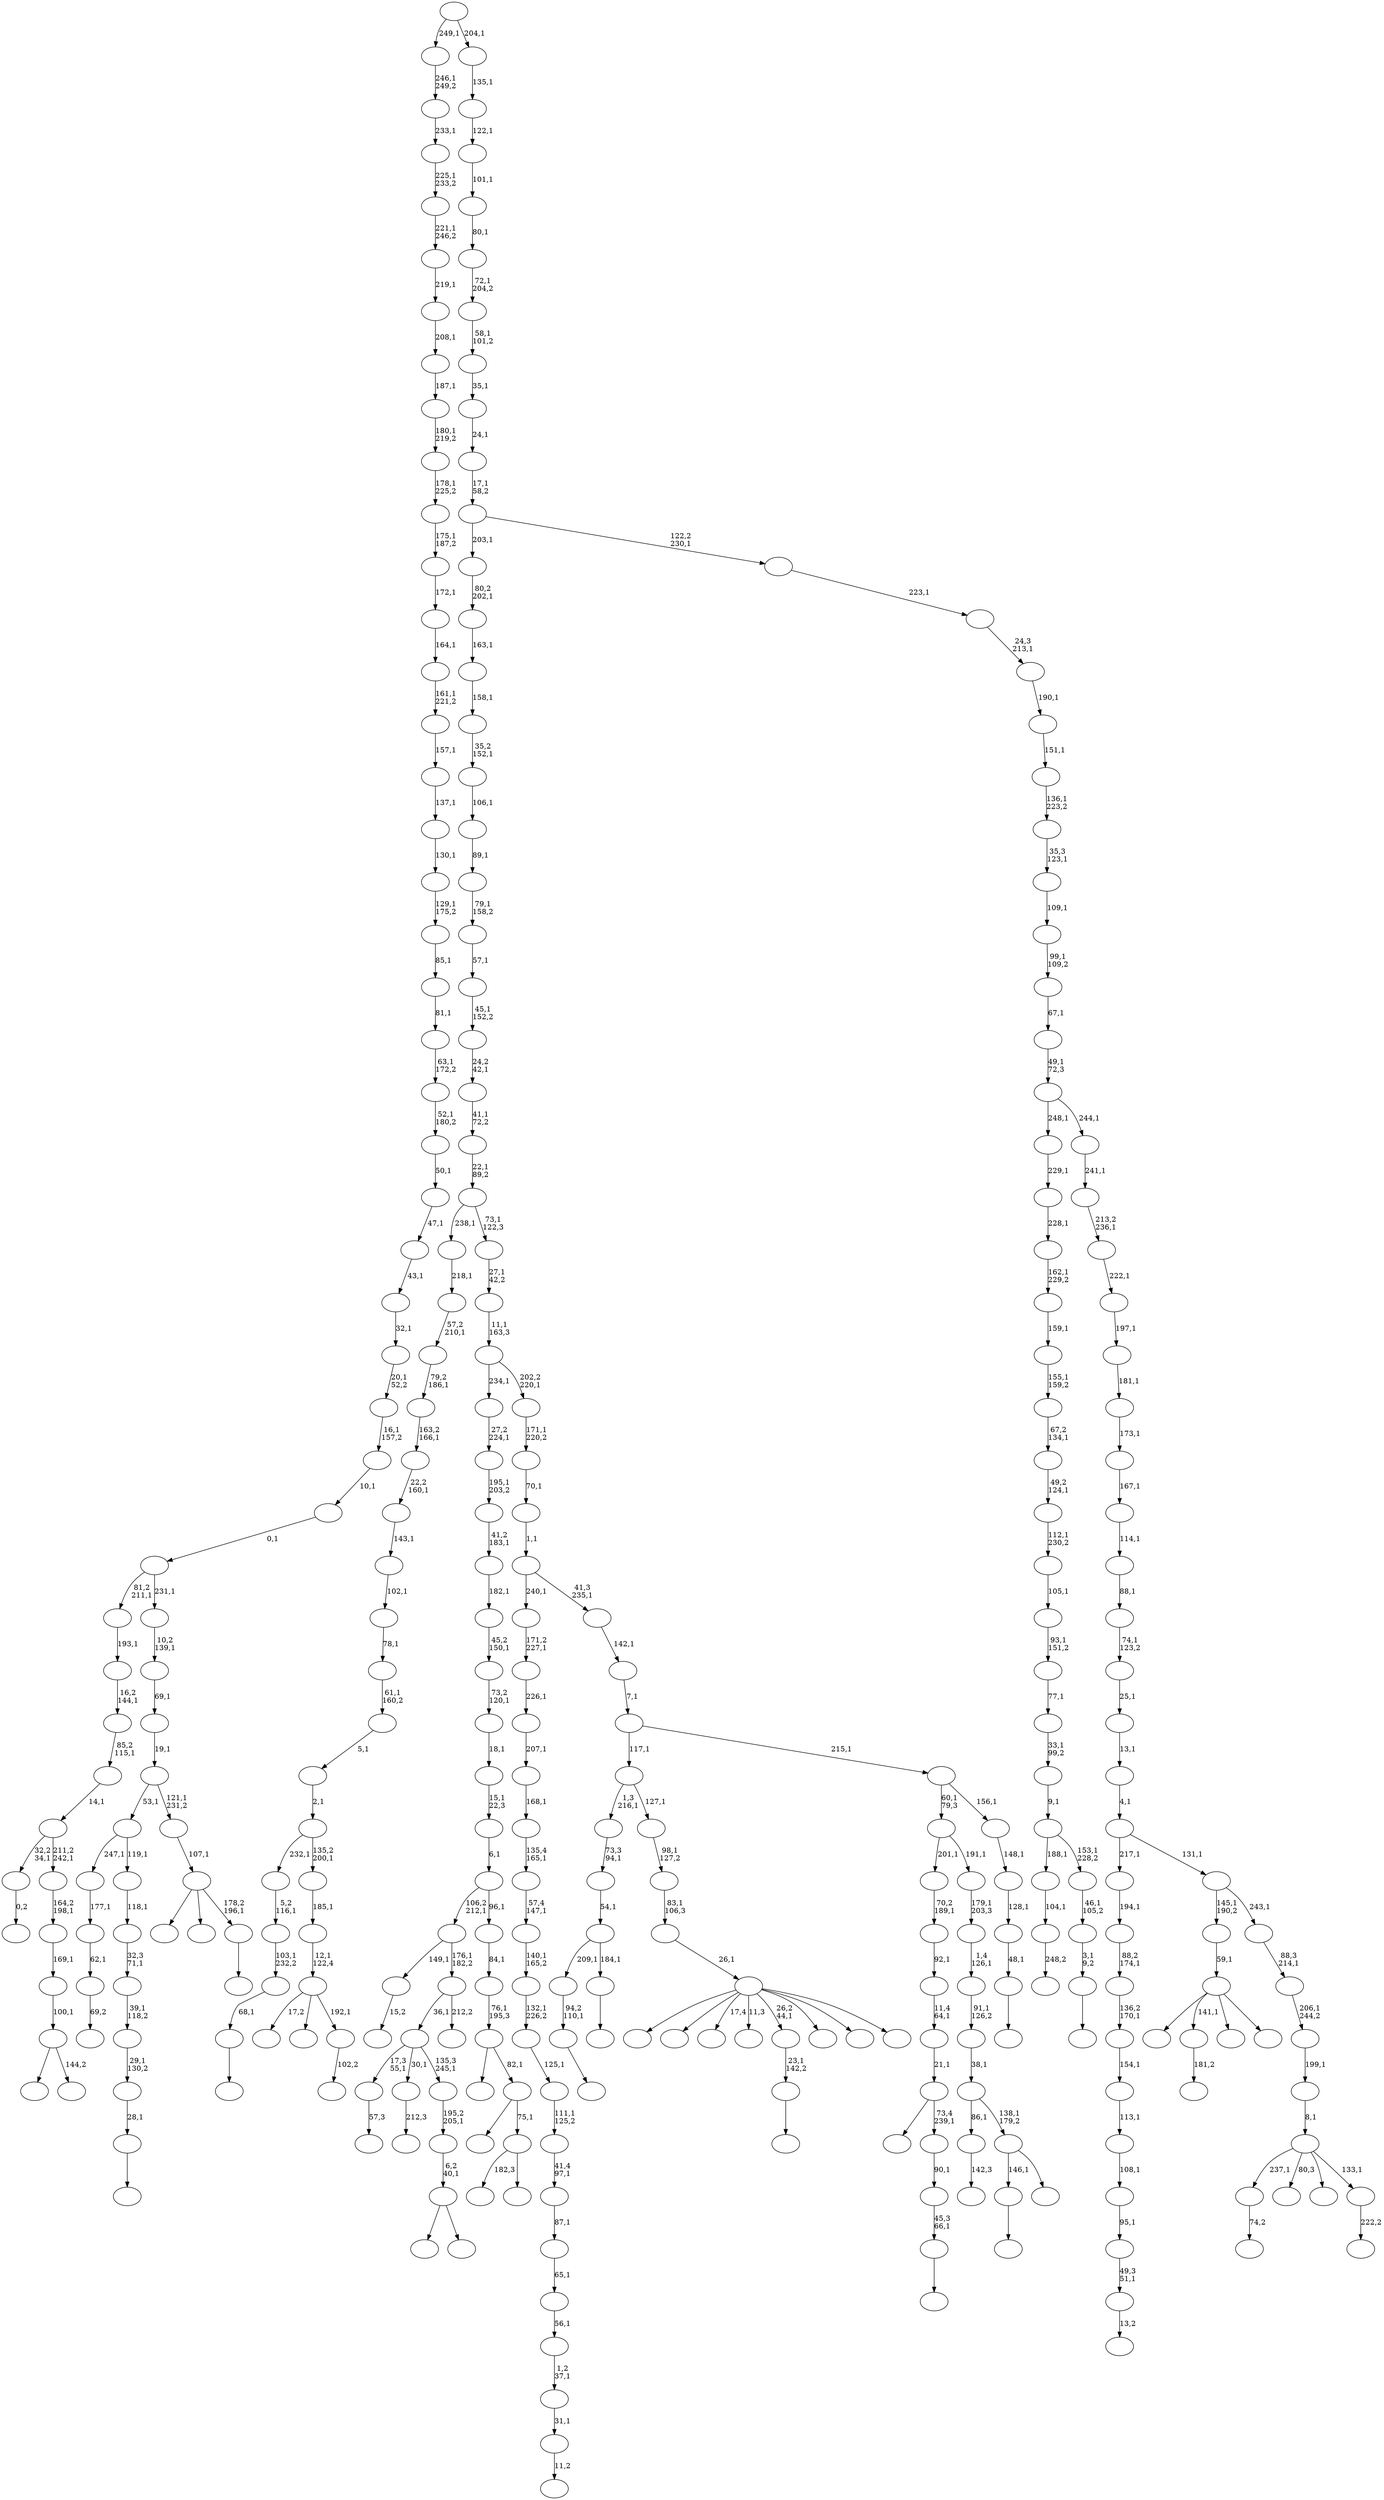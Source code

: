 digraph T {
	300 [label=""]
	299 [label=""]
	298 [label=""]
	297 [label=""]
	296 [label=""]
	295 [label=""]
	294 [label=""]
	293 [label=""]
	292 [label=""]
	291 [label=""]
	290 [label=""]
	289 [label=""]
	288 [label=""]
	287 [label=""]
	286 [label=""]
	285 [label=""]
	284 [label=""]
	283 [label=""]
	282 [label=""]
	281 [label=""]
	280 [label=""]
	279 [label=""]
	278 [label=""]
	277 [label=""]
	276 [label=""]
	275 [label=""]
	274 [label=""]
	273 [label=""]
	272 [label=""]
	271 [label=""]
	270 [label=""]
	269 [label=""]
	268 [label=""]
	267 [label=""]
	266 [label=""]
	265 [label=""]
	264 [label=""]
	263 [label=""]
	262 [label=""]
	261 [label=""]
	260 [label=""]
	259 [label=""]
	258 [label=""]
	257 [label=""]
	256 [label=""]
	255 [label=""]
	254 [label=""]
	253 [label=""]
	252 [label=""]
	251 [label=""]
	250 [label=""]
	249 [label=""]
	248 [label=""]
	247 [label=""]
	246 [label=""]
	245 [label=""]
	244 [label=""]
	243 [label=""]
	242 [label=""]
	241 [label=""]
	240 [label=""]
	239 [label=""]
	238 [label=""]
	237 [label=""]
	236 [label=""]
	235 [label=""]
	234 [label=""]
	233 [label=""]
	232 [label=""]
	231 [label=""]
	230 [label=""]
	229 [label=""]
	228 [label=""]
	227 [label=""]
	226 [label=""]
	225 [label=""]
	224 [label=""]
	223 [label=""]
	222 [label=""]
	221 [label=""]
	220 [label=""]
	219 [label=""]
	218 [label=""]
	217 [label=""]
	216 [label=""]
	215 [label=""]
	214 [label=""]
	213 [label=""]
	212 [label=""]
	211 [label=""]
	210 [label=""]
	209 [label=""]
	208 [label=""]
	207 [label=""]
	206 [label=""]
	205 [label=""]
	204 [label=""]
	203 [label=""]
	202 [label=""]
	201 [label=""]
	200 [label=""]
	199 [label=""]
	198 [label=""]
	197 [label=""]
	196 [label=""]
	195 [label=""]
	194 [label=""]
	193 [label=""]
	192 [label=""]
	191 [label=""]
	190 [label=""]
	189 [label=""]
	188 [label=""]
	187 [label=""]
	186 [label=""]
	185 [label=""]
	184 [label=""]
	183 [label=""]
	182 [label=""]
	181 [label=""]
	180 [label=""]
	179 [label=""]
	178 [label=""]
	177 [label=""]
	176 [label=""]
	175 [label=""]
	174 [label=""]
	173 [label=""]
	172 [label=""]
	171 [label=""]
	170 [label=""]
	169 [label=""]
	168 [label=""]
	167 [label=""]
	166 [label=""]
	165 [label=""]
	164 [label=""]
	163 [label=""]
	162 [label=""]
	161 [label=""]
	160 [label=""]
	159 [label=""]
	158 [label=""]
	157 [label=""]
	156 [label=""]
	155 [label=""]
	154 [label=""]
	153 [label=""]
	152 [label=""]
	151 [label=""]
	150 [label=""]
	149 [label=""]
	148 [label=""]
	147 [label=""]
	146 [label=""]
	145 [label=""]
	144 [label=""]
	143 [label=""]
	142 [label=""]
	141 [label=""]
	140 [label=""]
	139 [label=""]
	138 [label=""]
	137 [label=""]
	136 [label=""]
	135 [label=""]
	134 [label=""]
	133 [label=""]
	132 [label=""]
	131 [label=""]
	130 [label=""]
	129 [label=""]
	128 [label=""]
	127 [label=""]
	126 [label=""]
	125 [label=""]
	124 [label=""]
	123 [label=""]
	122 [label=""]
	121 [label=""]
	120 [label=""]
	119 [label=""]
	118 [label=""]
	117 [label=""]
	116 [label=""]
	115 [label=""]
	114 [label=""]
	113 [label=""]
	112 [label=""]
	111 [label=""]
	110 [label=""]
	109 [label=""]
	108 [label=""]
	107 [label=""]
	106 [label=""]
	105 [label=""]
	104 [label=""]
	103 [label=""]
	102 [label=""]
	101 [label=""]
	100 [label=""]
	99 [label=""]
	98 [label=""]
	97 [label=""]
	96 [label=""]
	95 [label=""]
	94 [label=""]
	93 [label=""]
	92 [label=""]
	91 [label=""]
	90 [label=""]
	89 [label=""]
	88 [label=""]
	87 [label=""]
	86 [label=""]
	85 [label=""]
	84 [label=""]
	83 [label=""]
	82 [label=""]
	81 [label=""]
	80 [label=""]
	79 [label=""]
	78 [label=""]
	77 [label=""]
	76 [label=""]
	75 [label=""]
	74 [label=""]
	73 [label=""]
	72 [label=""]
	71 [label=""]
	70 [label=""]
	69 [label=""]
	68 [label=""]
	67 [label=""]
	66 [label=""]
	65 [label=""]
	64 [label=""]
	63 [label=""]
	62 [label=""]
	61 [label=""]
	60 [label=""]
	59 [label=""]
	58 [label=""]
	57 [label=""]
	56 [label=""]
	55 [label=""]
	54 [label=""]
	53 [label=""]
	52 [label=""]
	51 [label=""]
	50 [label=""]
	49 [label=""]
	48 [label=""]
	47 [label=""]
	46 [label=""]
	45 [label=""]
	44 [label=""]
	43 [label=""]
	42 [label=""]
	41 [label=""]
	40 [label=""]
	39 [label=""]
	38 [label=""]
	37 [label=""]
	36 [label=""]
	35 [label=""]
	34 [label=""]
	33 [label=""]
	32 [label=""]
	31 [label=""]
	30 [label=""]
	29 [label=""]
	28 [label=""]
	27 [label=""]
	26 [label=""]
	25 [label=""]
	24 [label=""]
	23 [label=""]
	22 [label=""]
	21 [label=""]
	20 [label=""]
	19 [label=""]
	18 [label=""]
	17 [label=""]
	16 [label=""]
	15 [label=""]
	14 [label=""]
	13 [label=""]
	12 [label=""]
	11 [label=""]
	10 [label=""]
	9 [label=""]
	8 [label=""]
	7 [label=""]
	6 [label=""]
	5 [label=""]
	4 [label=""]
	3 [label=""]
	2 [label=""]
	1 [label=""]
	0 [label=""]
	296 -> 297 [label="181,2"]
	293 -> 294 [label=""]
	292 -> 293 [label="68,1"]
	291 -> 292 [label="103,1\n232,2"]
	290 -> 291 [label="5,2\n116,1"]
	288 -> 289 [label=""]
	287 -> 288 [label="94,2\n110,1"]
	285 -> 286 [label="57,3"]
	281 -> 282 [label=""]
	280 -> 287 [label="209,1"]
	280 -> 281 [label="184,1"]
	279 -> 280 [label="54,1"]
	278 -> 279 [label="73,3\n94,1"]
	276 -> 277 [label="69,2"]
	275 -> 276 [label="62,1"]
	274 -> 275 [label="177,1"]
	271 -> 272 [label="0,2"]
	268 -> 269 [label=""]
	265 -> 266 [label="74,2"]
	262 -> 263 [label="13,2"]
	261 -> 262 [label="49,3\n51,1"]
	260 -> 261 [label="95,1"]
	259 -> 260 [label="108,1"]
	258 -> 259 [label="113,1"]
	257 -> 258 [label="154,1"]
	256 -> 257 [label="136,2\n170,1"]
	255 -> 256 [label="88,2\n174,1"]
	254 -> 255 [label="194,1"]
	251 -> 252 [label="102,2"]
	250 -> 295 [label="17,2"]
	250 -> 283 [label=""]
	250 -> 251 [label="192,1"]
	249 -> 250 [label="12,1\n122,4"]
	248 -> 249 [label="185,1"]
	247 -> 290 [label="232,1"]
	247 -> 248 [label="135,2\n200,1"]
	246 -> 247 [label="2,1"]
	245 -> 246 [label="5,1"]
	244 -> 245 [label="61,1\n160,2"]
	243 -> 244 [label="78,1"]
	242 -> 243 [label="102,1"]
	241 -> 242 [label="143,1"]
	240 -> 241 [label="22,2\n160,1"]
	239 -> 240 [label="163,2\n166,1"]
	238 -> 239 [label="79,2\n186,1"]
	237 -> 238 [label="57,2\n210,1"]
	236 -> 237 [label="218,1"]
	234 -> 235 [label=""]
	233 -> 234 [label="28,1"]
	232 -> 233 [label="29,1\n130,2"]
	231 -> 232 [label="39,1\n118,2"]
	230 -> 231 [label="32,3\n71,1"]
	229 -> 230 [label="118,1"]
	228 -> 274 [label="247,1"]
	228 -> 229 [label="119,1"]
	225 -> 226 [label="11,2"]
	224 -> 225 [label="31,1"]
	223 -> 224 [label="1,2\n37,1"]
	222 -> 223 [label="56,1"]
	221 -> 222 [label="65,1"]
	220 -> 221 [label="87,1"]
	219 -> 220 [label="41,4\n97,1"]
	218 -> 219 [label="111,1\n125,2"]
	217 -> 218 [label="125,1"]
	216 -> 217 [label="132,1\n226,2"]
	215 -> 216 [label="140,1\n165,2"]
	214 -> 215 [label="57,4\n147,1"]
	213 -> 214 [label="135,4\n165,1"]
	212 -> 213 [label="168,1"]
	211 -> 212 [label="207,1"]
	210 -> 211 [label="226,1"]
	209 -> 210 [label="171,2\n227,1"]
	206 -> 207 [label="248,2"]
	205 -> 206 [label="104,1"]
	202 -> 298 [label=""]
	202 -> 203 [label="144,2"]
	201 -> 202 [label="100,1"]
	200 -> 201 [label="169,1"]
	199 -> 200 [label="164,2\n198,1"]
	198 -> 271 [label="32,2\n34,1"]
	198 -> 199 [label="211,2\n242,1"]
	197 -> 198 [label="14,1"]
	196 -> 197 [label="85,2\n115,1"]
	195 -> 196 [label="16,2\n144,1"]
	194 -> 195 [label="193,1"]
	192 -> 193 [label=""]
	191 -> 192 [label="23,1\n142,2"]
	189 -> 190 [label=""]
	188 -> 189 [label="45,3\n66,1"]
	187 -> 188 [label="90,1"]
	186 -> 267 [label=""]
	186 -> 187 [label="73,4\n239,1"]
	185 -> 186 [label="21,1"]
	184 -> 185 [label="11,4\n64,1"]
	183 -> 184 [label="92,1"]
	182 -> 183 [label="70,2\n189,1"]
	179 -> 180 [label="142,3"]
	177 -> 178 [label="15,2"]
	175 -> 176 [label="212,3"]
	173 -> 300 [label=""]
	173 -> 296 [label="141,1"]
	173 -> 273 [label=""]
	173 -> 174 [label=""]
	172 -> 173 [label="59,1"]
	167 -> 284 [label=""]
	167 -> 270 [label=""]
	167 -> 264 [label="17,4"]
	167 -> 227 [label="11,3"]
	167 -> 191 [label="26,2\n44,1"]
	167 -> 171 [label=""]
	167 -> 170 [label=""]
	167 -> 168 [label=""]
	166 -> 167 [label="26,1"]
	165 -> 166 [label="83,1\n106,3"]
	164 -> 165 [label="98,1\n127,2"]
	163 -> 278 [label="1,3\n216,1"]
	163 -> 164 [label="127,1"]
	160 -> 161 [label=""]
	159 -> 160 [label="3,1\n9,2"]
	158 -> 159 [label="46,1\n105,2"]
	157 -> 205 [label="188,1"]
	157 -> 158 [label="153,1\n228,2"]
	156 -> 157 [label="9,1"]
	155 -> 156 [label="33,1\n99,2"]
	154 -> 155 [label="77,1"]
	153 -> 154 [label="93,1\n151,2"]
	152 -> 153 [label="105,1"]
	151 -> 152 [label="112,1\n230,2"]
	150 -> 151 [label="49,2\n124,1"]
	149 -> 150 [label="67,2\n134,1"]
	148 -> 149 [label="155,1\n159,2"]
	147 -> 148 [label="159,1"]
	146 -> 147 [label="162,1\n229,2"]
	145 -> 146 [label="228,1"]
	144 -> 145 [label="229,1"]
	141 -> 268 [label="146,1"]
	141 -> 142 [label=""]
	140 -> 179 [label="86,1"]
	140 -> 141 [label="138,1\n179,2"]
	139 -> 140 [label="38,1"]
	138 -> 139 [label="91,1\n126,2"]
	137 -> 138 [label="1,4\n126,1"]
	136 -> 137 [label="179,1\n203,3"]
	135 -> 182 [label="201,1"]
	135 -> 136 [label="191,1"]
	133 -> 181 [label=""]
	133 -> 134 [label=""]
	132 -> 133 [label="6,2\n40,1"]
	131 -> 132 [label="195,2\n205,1"]
	130 -> 285 [label="17,3\n55,1"]
	130 -> 175 [label="30,1"]
	130 -> 131 [label="135,3\n245,1"]
	128 -> 130 [label="36,1"]
	128 -> 129 [label="212,2"]
	127 -> 177 [label="149,1"]
	127 -> 128 [label="176,1\n182,2"]
	125 -> 208 [label="182,3"]
	125 -> 126 [label=""]
	124 -> 169 [label=""]
	124 -> 125 [label="75,1"]
	123 -> 299 [label=""]
	123 -> 124 [label="82,1"]
	122 -> 123 [label="76,1\n195,3"]
	121 -> 122 [label="84,1"]
	120 -> 127 [label="106,2\n212,1"]
	120 -> 121 [label="96,1"]
	119 -> 120 [label="6,1"]
	118 -> 119 [label="15,1\n22,3"]
	117 -> 118 [label="18,1"]
	116 -> 117 [label="73,2\n120,1"]
	115 -> 116 [label="45,2\n150,1"]
	114 -> 115 [label="182,1"]
	113 -> 114 [label="41,2\n183,1"]
	112 -> 113 [label="195,1\n203,2"]
	111 -> 112 [label="27,2\n224,1"]
	109 -> 110 [label=""]
	108 -> 109 [label="48,1"]
	107 -> 108 [label="128,1"]
	106 -> 107 [label="148,1"]
	105 -> 135 [label="60,1\n79,3"]
	105 -> 106 [label="156,1"]
	104 -> 163 [label="117,1"]
	104 -> 105 [label="215,1"]
	103 -> 104 [label="7,1"]
	102 -> 103 [label="142,1"]
	101 -> 209 [label="240,1"]
	101 -> 102 [label="41,3\n235,1"]
	100 -> 101 [label="1,1"]
	99 -> 100 [label="70,1"]
	98 -> 99 [label="171,1\n220,2"]
	97 -> 111 [label="234,1"]
	97 -> 98 [label="202,2\n220,1"]
	96 -> 97 [label="11,1\n163,3"]
	95 -> 96 [label="27,1\n42,2"]
	94 -> 236 [label="238,1"]
	94 -> 95 [label="73,1\n122,3"]
	93 -> 94 [label="22,1\n89,2"]
	92 -> 93 [label="41,1\n72,2"]
	91 -> 92 [label="24,2\n42,1"]
	90 -> 91 [label="45,1\n152,2"]
	89 -> 90 [label="57,1"]
	88 -> 89 [label="79,1\n158,2"]
	87 -> 88 [label="89,1"]
	86 -> 87 [label="106,1"]
	85 -> 86 [label="35,2\n152,1"]
	84 -> 85 [label="158,1"]
	83 -> 84 [label="163,1"]
	82 -> 83 [label="80,2\n202,1"]
	80 -> 81 [label=""]
	79 -> 253 [label=""]
	79 -> 162 [label=""]
	79 -> 80 [label="178,2\n196,1"]
	78 -> 79 [label="107,1"]
	77 -> 228 [label="53,1"]
	77 -> 78 [label="121,1\n231,2"]
	76 -> 77 [label="19,1"]
	75 -> 76 [label="69,1"]
	74 -> 75 [label="10,2\n139,1"]
	73 -> 194 [label="81,2\n211,1"]
	73 -> 74 [label="231,1"]
	72 -> 73 [label="0,1"]
	71 -> 72 [label="10,1"]
	70 -> 71 [label="16,1\n157,2"]
	69 -> 70 [label="20,1\n52,2"]
	68 -> 69 [label="32,1"]
	67 -> 68 [label="43,1"]
	66 -> 67 [label="47,1"]
	65 -> 66 [label="50,1"]
	64 -> 65 [label="52,1\n180,2"]
	63 -> 64 [label="63,1\n172,2"]
	62 -> 63 [label="81,1"]
	61 -> 62 [label="85,1"]
	60 -> 61 [label="129,1\n175,2"]
	59 -> 60 [label="130,1"]
	58 -> 59 [label="137,1"]
	57 -> 58 [label="157,1"]
	56 -> 57 [label="161,1\n221,2"]
	55 -> 56 [label="164,1"]
	54 -> 55 [label="172,1"]
	53 -> 54 [label="175,1\n187,2"]
	52 -> 53 [label="178,1\n225,2"]
	51 -> 52 [label="180,1\n219,2"]
	50 -> 51 [label="187,1"]
	49 -> 50 [label="208,1"]
	48 -> 49 [label="219,1"]
	47 -> 48 [label="221,1\n246,2"]
	46 -> 47 [label="225,1\n233,2"]
	45 -> 46 [label="233,1"]
	44 -> 45 [label="246,1\n249,2"]
	42 -> 43 [label="222,2"]
	41 -> 265 [label="237,1"]
	41 -> 204 [label="80,3"]
	41 -> 143 [label=""]
	41 -> 42 [label="133,1"]
	40 -> 41 [label="8,1"]
	39 -> 40 [label="199,1"]
	38 -> 39 [label="206,1\n244,2"]
	37 -> 38 [label="88,3\n214,1"]
	36 -> 172 [label="145,1\n190,2"]
	36 -> 37 [label="243,1"]
	35 -> 254 [label="217,1"]
	35 -> 36 [label="131,1"]
	34 -> 35 [label="4,1"]
	33 -> 34 [label="13,1"]
	32 -> 33 [label="25,1"]
	31 -> 32 [label="74,1\n123,2"]
	30 -> 31 [label="88,1"]
	29 -> 30 [label="114,1"]
	28 -> 29 [label="167,1"]
	27 -> 28 [label="173,1"]
	26 -> 27 [label="181,1"]
	25 -> 26 [label="197,1"]
	24 -> 25 [label="222,1"]
	23 -> 24 [label="213,2\n236,1"]
	22 -> 23 [label="241,1"]
	21 -> 144 [label="248,1"]
	21 -> 22 [label="244,1"]
	20 -> 21 [label="49,1\n72,3"]
	19 -> 20 [label="67,1"]
	18 -> 19 [label="99,1\n109,2"]
	17 -> 18 [label="109,1"]
	16 -> 17 [label="35,3\n123,1"]
	15 -> 16 [label="136,1\n223,2"]
	14 -> 15 [label="151,1"]
	13 -> 14 [label="190,1"]
	12 -> 13 [label="24,3\n213,1"]
	11 -> 12 [label="223,1"]
	10 -> 82 [label="203,1"]
	10 -> 11 [label="122,2\n230,1"]
	9 -> 10 [label="17,1\n58,2"]
	8 -> 9 [label="24,1"]
	7 -> 8 [label="35,1"]
	6 -> 7 [label="58,1\n101,2"]
	5 -> 6 [label="72,1\n204,2"]
	4 -> 5 [label="80,1"]
	3 -> 4 [label="101,1"]
	2 -> 3 [label="122,1"]
	1 -> 2 [label="135,1"]
	0 -> 44 [label="249,1"]
	0 -> 1 [label="204,1"]
}
